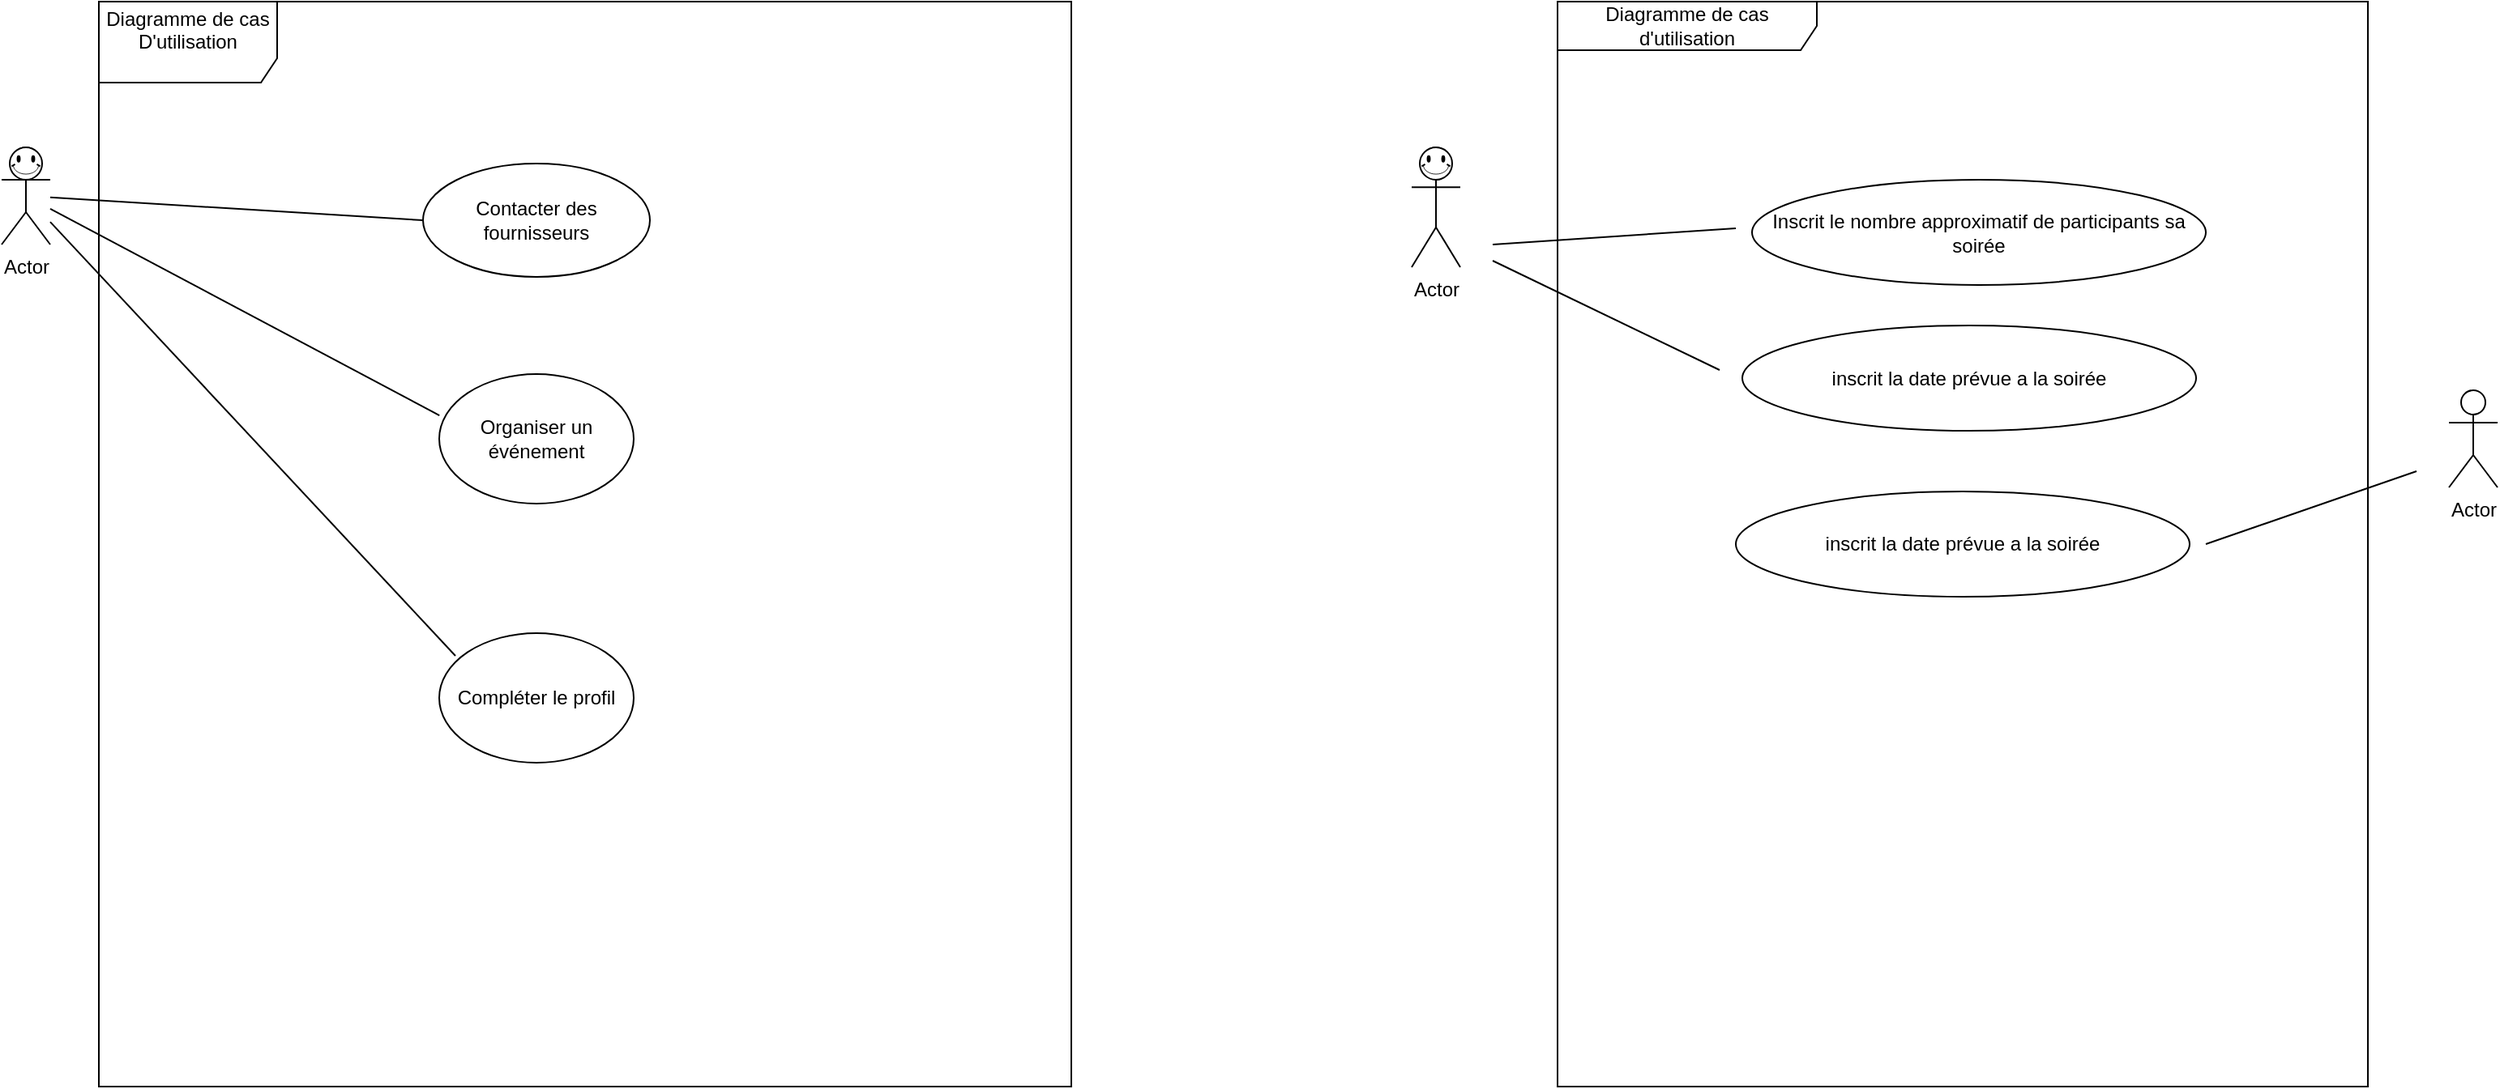 <mxfile version="24.3.1" type="github">
  <diagram name="Page-1" id="fd_hAKjFNYpGGn4z0pOC">
    <mxGraphModel dx="1876" dy="610" grid="1" gridSize="10" guides="1" tooltips="1" connect="1" arrows="1" fold="1" page="1" pageScale="1" pageWidth="827" pageHeight="1169" math="0" shadow="0">
      <root>
        <mxCell id="0" />
        <mxCell id="1" parent="0" />
        <mxCell id="66J13lPszPc7OscdI4Re-3" value="Actor" style="shape=umlActor;verticalLabelPosition=bottom;verticalAlign=top;html=1;outlineConnect=0;" parent="1" vertex="1">
          <mxGeometry x="70" y="170" width="30" height="74" as="geometry" />
        </mxCell>
        <mxCell id="66J13lPszPc7OscdI4Re-4" value="Actor" style="shape=umlActor;verticalLabelPosition=bottom;verticalAlign=top;html=1;outlineConnect=0;" parent="1" vertex="1">
          <mxGeometry x="710" y="320" width="30" height="60" as="geometry" />
        </mxCell>
        <mxCell id="66J13lPszPc7OscdI4Re-8" value="" style="verticalLabelPosition=bottom;verticalAlign=top;html=1;shape=mxgraph.basic.smiley" parent="1" vertex="1">
          <mxGeometry x="75" y="170" width="20" height="20" as="geometry" />
        </mxCell>
        <mxCell id="KfJhYv4nb-8RnHJ_QU3o-8" value="Diagramme de cas d&#39;utilisation" style="shape=umlFrame;whiteSpace=wrap;html=1;pointerEvents=0;recursiveResize=0;container=1;collapsible=0;width=160;" parent="1" vertex="1">
          <mxGeometry x="160" y="80" width="500" height="670" as="geometry" />
        </mxCell>
        <mxCell id="KfJhYv4nb-8RnHJ_QU3o-11" value="&lt;div&gt;Inscrit le nombre approximatif de participants sa soirée&lt;/div&gt;" style="ellipse;html=1;whiteSpace=wrap;" parent="KfJhYv4nb-8RnHJ_QU3o-8" vertex="1">
          <mxGeometry x="120" y="110" width="280" height="65" as="geometry" />
        </mxCell>
        <mxCell id="KfJhYv4nb-8RnHJ_QU3o-14" value="" style="endArrow=none;startArrow=none;endFill=0;startFill=0;endSize=8;html=1;verticalAlign=bottom;labelBackgroundColor=none;strokeWidth=1;rounded=0;" parent="KfJhYv4nb-8RnHJ_QU3o-8" edge="1">
          <mxGeometry width="160" relative="1" as="geometry">
            <mxPoint x="-40" y="150" as="sourcePoint" />
            <mxPoint x="110" y="140" as="targetPoint" />
          </mxGeometry>
        </mxCell>
        <mxCell id="KfJhYv4nb-8RnHJ_QU3o-15" value="&lt;div&gt;inscrit la date prévue a la soirée&lt;/div&gt;" style="ellipse;html=1;whiteSpace=wrap;" parent="KfJhYv4nb-8RnHJ_QU3o-8" vertex="1">
          <mxGeometry x="114" y="200" width="280" height="65" as="geometry" />
        </mxCell>
        <mxCell id="KfJhYv4nb-8RnHJ_QU3o-16" value="" style="endArrow=none;startArrow=none;endFill=0;startFill=0;endSize=8;html=1;verticalAlign=bottom;labelBackgroundColor=none;strokeWidth=1;rounded=0;" parent="KfJhYv4nb-8RnHJ_QU3o-8" edge="1">
          <mxGeometry width="160" relative="1" as="geometry">
            <mxPoint x="-40" y="160" as="sourcePoint" />
            <mxPoint x="100" y="227.5" as="targetPoint" />
          </mxGeometry>
        </mxCell>
        <mxCell id="KfJhYv4nb-8RnHJ_QU3o-17" value="" style="endArrow=none;startArrow=none;endFill=0;startFill=0;endSize=8;html=1;verticalAlign=bottom;labelBackgroundColor=none;strokeWidth=1;rounded=0;" parent="KfJhYv4nb-8RnHJ_QU3o-8" edge="1">
          <mxGeometry width="160" relative="1" as="geometry">
            <mxPoint x="400" y="335" as="sourcePoint" />
            <mxPoint x="530" y="290" as="targetPoint" />
          </mxGeometry>
        </mxCell>
        <mxCell id="KfJhYv4nb-8RnHJ_QU3o-18" value="&lt;div&gt;inscrit la date prévue a la soirée&lt;/div&gt;" style="ellipse;html=1;whiteSpace=wrap;" parent="KfJhYv4nb-8RnHJ_QU3o-8" vertex="1">
          <mxGeometry x="110" y="302.5" width="280" height="65" as="geometry" />
        </mxCell>
        <mxCell id="0vhhkYOt-qyEH0Bgxad_-2" value="Actor" style="shape=umlActor;verticalLabelPosition=bottom;verticalAlign=top;html=1;outlineConnect=0;" parent="1" vertex="1">
          <mxGeometry x="-800" y="170" width="30" height="60" as="geometry" />
        </mxCell>
        <mxCell id="0vhhkYOt-qyEH0Bgxad_-4" value="" style="verticalLabelPosition=bottom;verticalAlign=top;html=1;shape=mxgraph.basic.smiley" parent="1" vertex="1">
          <mxGeometry x="-795" y="170" width="20" height="20" as="geometry" />
        </mxCell>
        <mxCell id="0vhhkYOt-qyEH0Bgxad_-6" value="&lt;div&gt;Diagramme de cas D&#39;utilisation&lt;/div&gt;&lt;div&gt;&lt;br&gt;&lt;/div&gt;" style="shape=umlFrame;whiteSpace=wrap;html=1;pointerEvents=0;width=110;height=50;" parent="1" vertex="1">
          <mxGeometry x="-740" y="80" width="600" height="670" as="geometry" />
        </mxCell>
        <mxCell id="0vhhkYOt-qyEH0Bgxad_-7" value="Contacter des fournisseurs" style="ellipse;whiteSpace=wrap;html=1;" parent="1" vertex="1">
          <mxGeometry x="-540" y="180" width="140" height="70" as="geometry" />
        </mxCell>
        <mxCell id="0vhhkYOt-qyEH0Bgxad_-8" value="" style="endArrow=none;html=1;rounded=0;entryX=0;entryY=0.5;entryDx=0;entryDy=0;" parent="1" source="0vhhkYOt-qyEH0Bgxad_-2" target="0vhhkYOt-qyEH0Bgxad_-7" edge="1">
          <mxGeometry width="50" height="50" relative="1" as="geometry">
            <mxPoint x="-610" y="270" as="sourcePoint" />
            <mxPoint x="-560" y="220" as="targetPoint" />
          </mxGeometry>
        </mxCell>
        <mxCell id="0vhhkYOt-qyEH0Bgxad_-13" value="Organiser un événement" style="ellipse;whiteSpace=wrap;html=1;" parent="1" vertex="1">
          <mxGeometry x="-530" y="310" width="120" height="80" as="geometry" />
        </mxCell>
        <mxCell id="fDqY2x87GNLqqhqDn0j4-6" value="&amp;nbsp;" style="text;whiteSpace=wrap;html=1;" parent="1" vertex="1">
          <mxGeometry x="-180" y="450" width="40" height="40" as="geometry" />
        </mxCell>
        <mxCell id="0vhhkYOt-qyEH0Bgxad_-14" value="" style="endArrow=none;html=1;rounded=0;exitX=0.001;exitY=0.319;exitDx=0;exitDy=0;exitPerimeter=0;" parent="1" source="0vhhkYOt-qyEH0Bgxad_-13" target="0vhhkYOt-qyEH0Bgxad_-2" edge="1">
          <mxGeometry width="50" height="50" relative="1" as="geometry">
            <mxPoint x="-518" y="270" as="sourcePoint" />
            <mxPoint x="-770" y="200" as="targetPoint" />
          </mxGeometry>
        </mxCell>
        <mxCell id="0vhhkYOt-qyEH0Bgxad_-15" value="Compléter le profil" style="ellipse;whiteSpace=wrap;html=1;" parent="1" vertex="1">
          <mxGeometry x="-530" y="470" width="120" height="80" as="geometry" />
        </mxCell>
        <mxCell id="0vhhkYOt-qyEH0Bgxad_-16" value="" style="endArrow=none;html=1;rounded=0;exitX=0.001;exitY=0.319;exitDx=0;exitDy=0;exitPerimeter=0;fontStyle=1" parent="1" target="0vhhkYOt-qyEH0Bgxad_-2" edge="1">
          <mxGeometry width="50" height="50" relative="1" as="geometry">
            <mxPoint x="-520" y="484" as="sourcePoint" />
            <mxPoint x="-760" y="290" as="targetPoint" />
          </mxGeometry>
        </mxCell>
      </root>
    </mxGraphModel>
  </diagram>
</mxfile>
